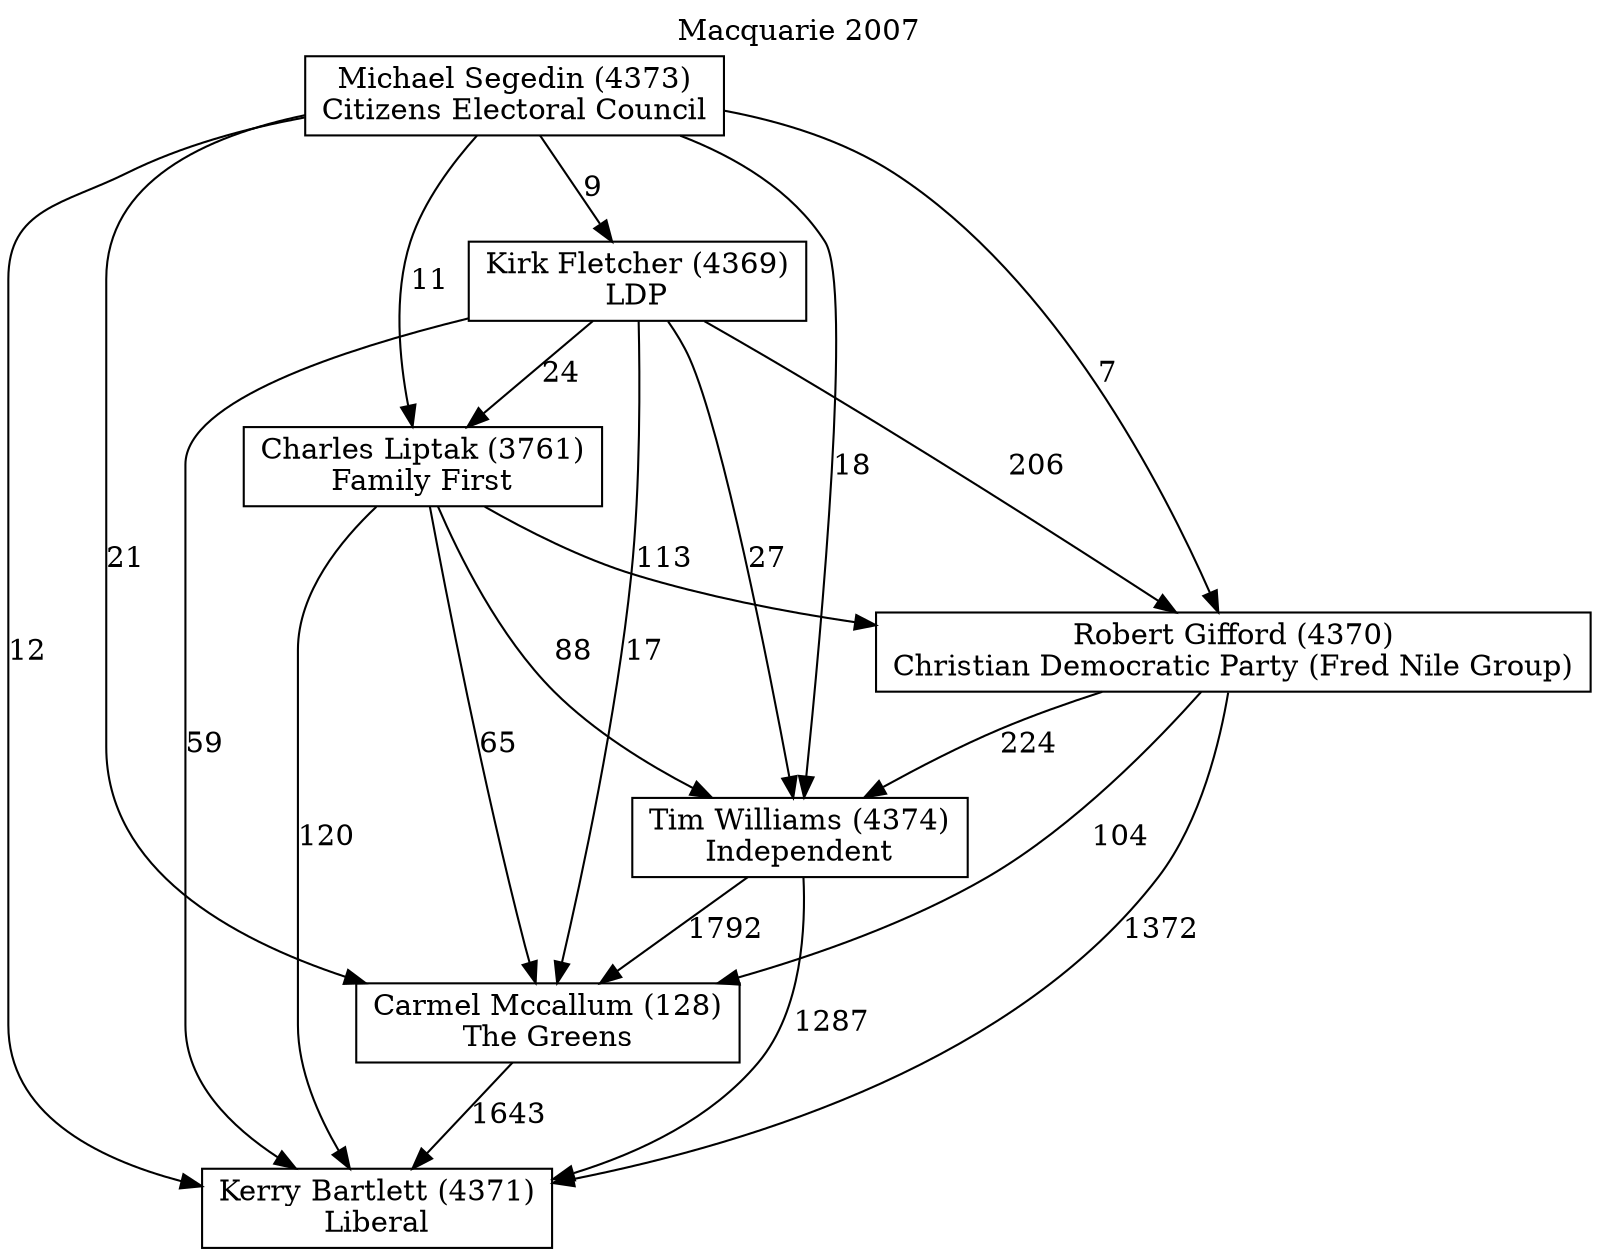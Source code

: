 // House preference flow
digraph "Kerry Bartlett (4371)_Macquarie_2007" {
	graph [label="Macquarie 2007" labelloc=t mclimit=10]
	node [shape=box]
	"Kerry Bartlett (4371)" [label="Kerry Bartlett (4371)
Liberal"]
	"Carmel Mccallum (128)" [label="Carmel Mccallum (128)
The Greens"]
	"Tim Williams (4374)" [label="Tim Williams (4374)
Independent"]
	"Robert Gifford (4370)" [label="Robert Gifford (4370)
Christian Democratic Party (Fred Nile Group)"]
	"Charles Liptak (3761)" [label="Charles Liptak (3761)
Family First"]
	"Kirk Fletcher (4369)" [label="Kirk Fletcher (4369)
LDP"]
	"Michael Segedin (4373)" [label="Michael Segedin (4373)
Citizens Electoral Council"]
	"Carmel Mccallum (128)" -> "Kerry Bartlett (4371)" [label=1643]
	"Tim Williams (4374)" -> "Carmel Mccallum (128)" [label=1792]
	"Robert Gifford (4370)" -> "Tim Williams (4374)" [label=224]
	"Charles Liptak (3761)" -> "Robert Gifford (4370)" [label=113]
	"Kirk Fletcher (4369)" -> "Charles Liptak (3761)" [label=24]
	"Michael Segedin (4373)" -> "Kirk Fletcher (4369)" [label=9]
	"Tim Williams (4374)" -> "Kerry Bartlett (4371)" [label=1287]
	"Robert Gifford (4370)" -> "Kerry Bartlett (4371)" [label=1372]
	"Charles Liptak (3761)" -> "Kerry Bartlett (4371)" [label=120]
	"Kirk Fletcher (4369)" -> "Kerry Bartlett (4371)" [label=59]
	"Michael Segedin (4373)" -> "Kerry Bartlett (4371)" [label=12]
	"Michael Segedin (4373)" -> "Charles Liptak (3761)" [label=11]
	"Kirk Fletcher (4369)" -> "Robert Gifford (4370)" [label=206]
	"Michael Segedin (4373)" -> "Robert Gifford (4370)" [label=7]
	"Charles Liptak (3761)" -> "Tim Williams (4374)" [label=88]
	"Kirk Fletcher (4369)" -> "Tim Williams (4374)" [label=27]
	"Michael Segedin (4373)" -> "Tim Williams (4374)" [label=18]
	"Robert Gifford (4370)" -> "Carmel Mccallum (128)" [label=104]
	"Charles Liptak (3761)" -> "Carmel Mccallum (128)" [label=65]
	"Kirk Fletcher (4369)" -> "Carmel Mccallum (128)" [label=17]
	"Michael Segedin (4373)" -> "Carmel Mccallum (128)" [label=21]
}
